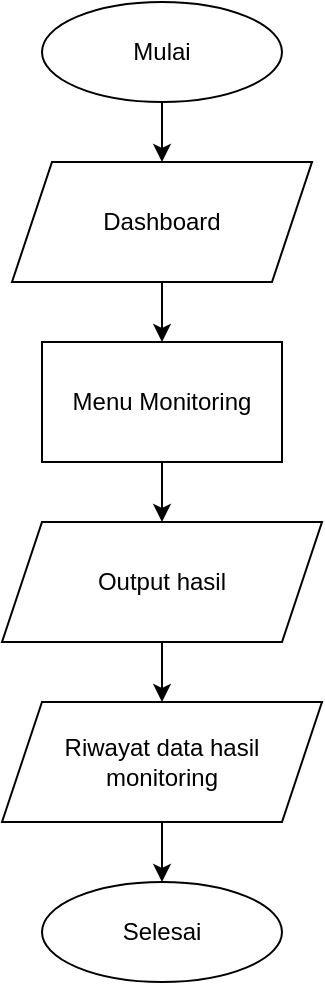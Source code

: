 <mxfile version="17.4.5" type="github">
  <diagram id="qH0VUbQ5ooWyFrgkbezR" name="Page-1">
    <mxGraphModel dx="868" dy="460" grid="1" gridSize="10" guides="1" tooltips="1" connect="1" arrows="1" fold="1" page="1" pageScale="1" pageWidth="827" pageHeight="1169" math="0" shadow="0">
      <root>
        <mxCell id="0" />
        <mxCell id="1" parent="0" />
        <mxCell id="AQTlXHXqa8V5C9vSKk-m-3" value="" style="edgeStyle=orthogonalEdgeStyle;rounded=0;orthogonalLoop=1;jettySize=auto;html=1;" edge="1" parent="1" source="AQTlXHXqa8V5C9vSKk-m-1">
          <mxGeometry relative="1" as="geometry">
            <mxPoint x="380" y="110" as="targetPoint" />
          </mxGeometry>
        </mxCell>
        <mxCell id="AQTlXHXqa8V5C9vSKk-m-1" value="Mulai" style="ellipse;whiteSpace=wrap;html=1;" vertex="1" parent="1">
          <mxGeometry x="320" y="30" width="120" height="50" as="geometry" />
        </mxCell>
        <mxCell id="AQTlXHXqa8V5C9vSKk-m-6" value="" style="edgeStyle=orthogonalEdgeStyle;rounded=0;orthogonalLoop=1;jettySize=auto;html=1;" edge="1" parent="1" source="AQTlXHXqa8V5C9vSKk-m-4" target="AQTlXHXqa8V5C9vSKk-m-5">
          <mxGeometry relative="1" as="geometry" />
        </mxCell>
        <mxCell id="AQTlXHXqa8V5C9vSKk-m-4" value="Dashboard" style="shape=parallelogram;perimeter=parallelogramPerimeter;whiteSpace=wrap;html=1;fixedSize=1;" vertex="1" parent="1">
          <mxGeometry x="305" y="110" width="150" height="60" as="geometry" />
        </mxCell>
        <mxCell id="AQTlXHXqa8V5C9vSKk-m-8" value="" style="edgeStyle=orthogonalEdgeStyle;rounded=0;orthogonalLoop=1;jettySize=auto;html=1;" edge="1" parent="1" source="AQTlXHXqa8V5C9vSKk-m-5" target="AQTlXHXqa8V5C9vSKk-m-7">
          <mxGeometry relative="1" as="geometry" />
        </mxCell>
        <mxCell id="AQTlXHXqa8V5C9vSKk-m-5" value="Menu Monitoring" style="whiteSpace=wrap;html=1;" vertex="1" parent="1">
          <mxGeometry x="320" y="200" width="120" height="60" as="geometry" />
        </mxCell>
        <mxCell id="AQTlXHXqa8V5C9vSKk-m-10" value="" style="edgeStyle=orthogonalEdgeStyle;rounded=0;orthogonalLoop=1;jettySize=auto;html=1;" edge="1" parent="1" source="AQTlXHXqa8V5C9vSKk-m-7" target="AQTlXHXqa8V5C9vSKk-m-9">
          <mxGeometry relative="1" as="geometry" />
        </mxCell>
        <mxCell id="AQTlXHXqa8V5C9vSKk-m-7" value="Output hasil" style="shape=parallelogram;perimeter=parallelogramPerimeter;whiteSpace=wrap;html=1;fixedSize=1;" vertex="1" parent="1">
          <mxGeometry x="300" y="290" width="160" height="60" as="geometry" />
        </mxCell>
        <mxCell id="AQTlXHXqa8V5C9vSKk-m-12" value="" style="edgeStyle=orthogonalEdgeStyle;rounded=0;orthogonalLoop=1;jettySize=auto;html=1;" edge="1" parent="1" source="AQTlXHXqa8V5C9vSKk-m-9" target="AQTlXHXqa8V5C9vSKk-m-11">
          <mxGeometry relative="1" as="geometry" />
        </mxCell>
        <mxCell id="AQTlXHXqa8V5C9vSKk-m-9" value="Riwayat data hasil &lt;br&gt;monitoring" style="shape=parallelogram;perimeter=parallelogramPerimeter;whiteSpace=wrap;html=1;fixedSize=1;" vertex="1" parent="1">
          <mxGeometry x="300" y="380" width="160" height="60" as="geometry" />
        </mxCell>
        <mxCell id="AQTlXHXqa8V5C9vSKk-m-11" value="Selesai" style="ellipse;whiteSpace=wrap;html=1;" vertex="1" parent="1">
          <mxGeometry x="320" y="470" width="120" height="50" as="geometry" />
        </mxCell>
      </root>
    </mxGraphModel>
  </diagram>
</mxfile>
